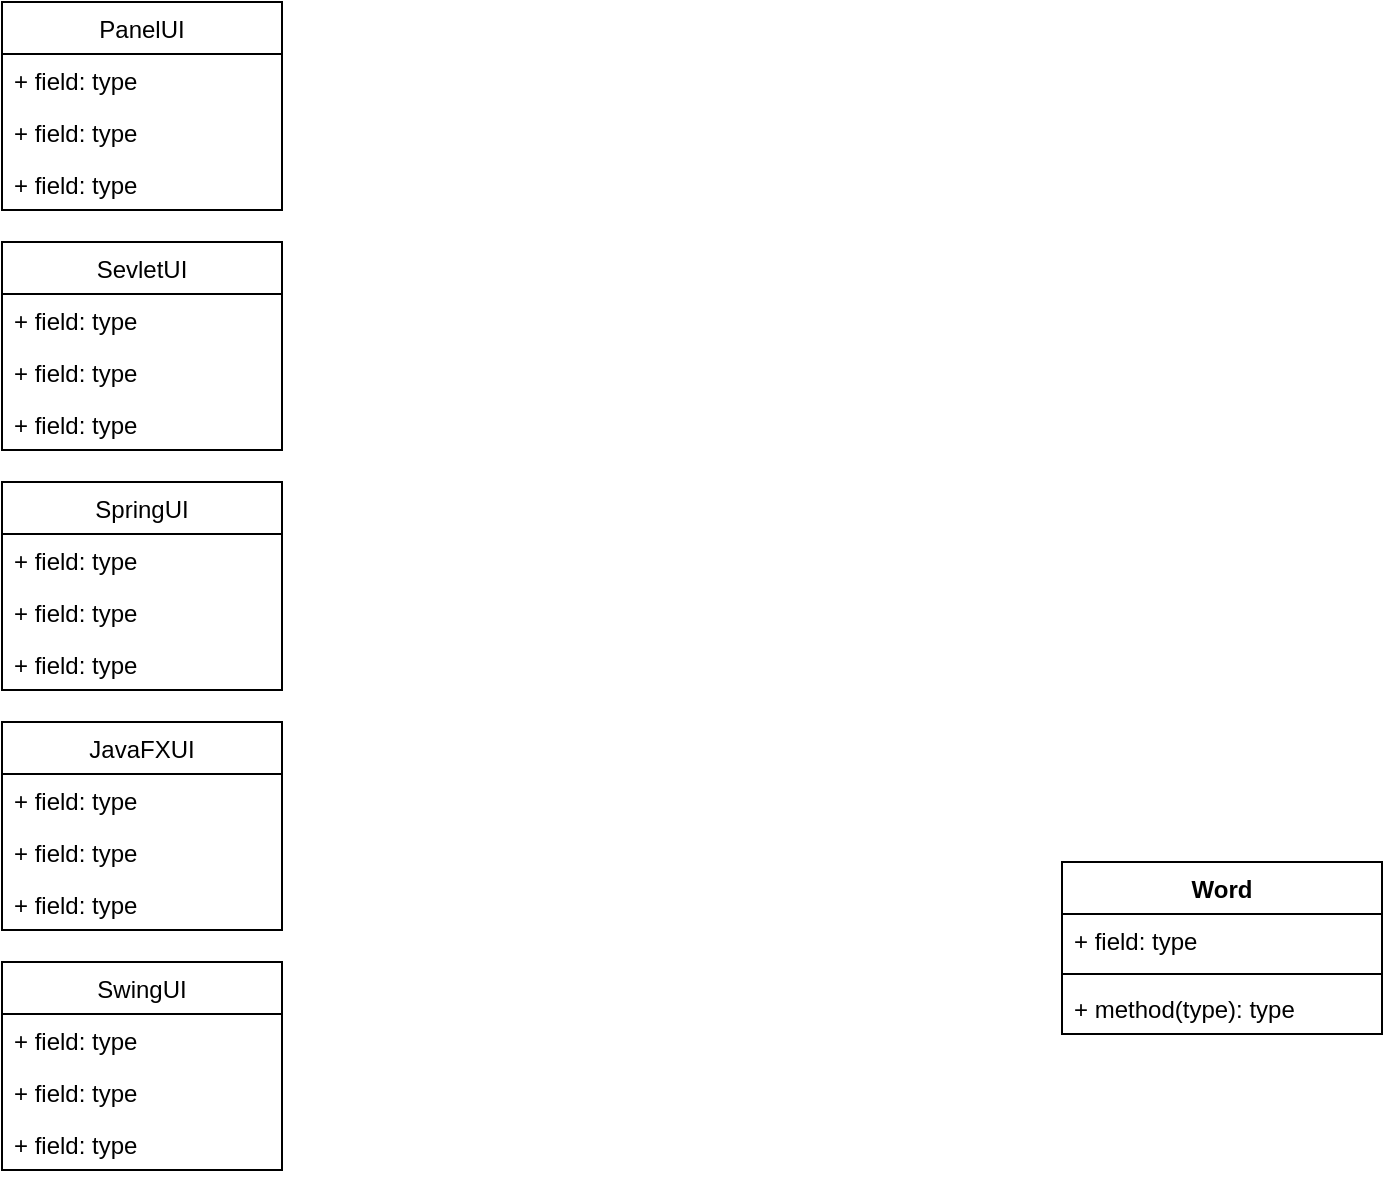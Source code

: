 <mxfile version="14.6.13" type="device"><diagram id="coFuqkyJDPSCiQVlaJK9" name="Страница 1"><mxGraphModel dx="782" dy="766" grid="1" gridSize="10" guides="1" tooltips="1" connect="1" arrows="1" fold="1" page="1" pageScale="1" pageWidth="827" pageHeight="1169" math="0" shadow="0"><root><mxCell id="0"/><mxCell id="1" parent="0"/><mxCell id="JpG3EFoM5HrYrDzLyeEc-1" value="Word" style="swimlane;fontStyle=1;align=center;verticalAlign=top;childLayout=stackLayout;horizontal=1;startSize=26;horizontalStack=0;resizeParent=1;resizeParentMax=0;resizeLast=0;collapsible=1;marginBottom=0;" vertex="1" parent="1"><mxGeometry x="570" y="470" width="160" height="86" as="geometry"/></mxCell><mxCell id="JpG3EFoM5HrYrDzLyeEc-2" value="+ field: type" style="text;strokeColor=none;fillColor=none;align=left;verticalAlign=top;spacingLeft=4;spacingRight=4;overflow=hidden;rotatable=0;points=[[0,0.5],[1,0.5]];portConstraint=eastwest;" vertex="1" parent="JpG3EFoM5HrYrDzLyeEc-1"><mxGeometry y="26" width="160" height="26" as="geometry"/></mxCell><mxCell id="JpG3EFoM5HrYrDzLyeEc-3" value="" style="line;strokeWidth=1;fillColor=none;align=left;verticalAlign=middle;spacingTop=-1;spacingLeft=3;spacingRight=3;rotatable=0;labelPosition=right;points=[];portConstraint=eastwest;" vertex="1" parent="JpG3EFoM5HrYrDzLyeEc-1"><mxGeometry y="52" width="160" height="8" as="geometry"/></mxCell><mxCell id="JpG3EFoM5HrYrDzLyeEc-4" value="+ method(type): type" style="text;strokeColor=none;fillColor=none;align=left;verticalAlign=top;spacingLeft=4;spacingRight=4;overflow=hidden;rotatable=0;points=[[0,0.5],[1,0.5]];portConstraint=eastwest;" vertex="1" parent="JpG3EFoM5HrYrDzLyeEc-1"><mxGeometry y="60" width="160" height="26" as="geometry"/></mxCell><mxCell id="JpG3EFoM5HrYrDzLyeEc-5" value="PanelUI" style="swimlane;fontStyle=0;childLayout=stackLayout;horizontal=1;startSize=26;fillColor=none;horizontalStack=0;resizeParent=1;resizeParentMax=0;resizeLast=0;collapsible=1;marginBottom=0;" vertex="1" parent="1"><mxGeometry x="40" y="40" width="140" height="104" as="geometry"/></mxCell><mxCell id="JpG3EFoM5HrYrDzLyeEc-6" value="+ field: type" style="text;strokeColor=none;fillColor=none;align=left;verticalAlign=top;spacingLeft=4;spacingRight=4;overflow=hidden;rotatable=0;points=[[0,0.5],[1,0.5]];portConstraint=eastwest;" vertex="1" parent="JpG3EFoM5HrYrDzLyeEc-5"><mxGeometry y="26" width="140" height="26" as="geometry"/></mxCell><mxCell id="JpG3EFoM5HrYrDzLyeEc-7" value="+ field: type" style="text;strokeColor=none;fillColor=none;align=left;verticalAlign=top;spacingLeft=4;spacingRight=4;overflow=hidden;rotatable=0;points=[[0,0.5],[1,0.5]];portConstraint=eastwest;" vertex="1" parent="JpG3EFoM5HrYrDzLyeEc-5"><mxGeometry y="52" width="140" height="26" as="geometry"/></mxCell><mxCell id="JpG3EFoM5HrYrDzLyeEc-8" value="+ field: type" style="text;strokeColor=none;fillColor=none;align=left;verticalAlign=top;spacingLeft=4;spacingRight=4;overflow=hidden;rotatable=0;points=[[0,0.5],[1,0.5]];portConstraint=eastwest;" vertex="1" parent="JpG3EFoM5HrYrDzLyeEc-5"><mxGeometry y="78" width="140" height="26" as="geometry"/></mxCell><mxCell id="JpG3EFoM5HrYrDzLyeEc-9" value="SevletUI" style="swimlane;fontStyle=0;childLayout=stackLayout;horizontal=1;startSize=26;fillColor=none;horizontalStack=0;resizeParent=1;resizeParentMax=0;resizeLast=0;collapsible=1;marginBottom=0;" vertex="1" parent="1"><mxGeometry x="40" y="160" width="140" height="104" as="geometry"/></mxCell><mxCell id="JpG3EFoM5HrYrDzLyeEc-10" value="+ field: type" style="text;strokeColor=none;fillColor=none;align=left;verticalAlign=top;spacingLeft=4;spacingRight=4;overflow=hidden;rotatable=0;points=[[0,0.5],[1,0.5]];portConstraint=eastwest;" vertex="1" parent="JpG3EFoM5HrYrDzLyeEc-9"><mxGeometry y="26" width="140" height="26" as="geometry"/></mxCell><mxCell id="JpG3EFoM5HrYrDzLyeEc-11" value="+ field: type" style="text;strokeColor=none;fillColor=none;align=left;verticalAlign=top;spacingLeft=4;spacingRight=4;overflow=hidden;rotatable=0;points=[[0,0.5],[1,0.5]];portConstraint=eastwest;" vertex="1" parent="JpG3EFoM5HrYrDzLyeEc-9"><mxGeometry y="52" width="140" height="26" as="geometry"/></mxCell><mxCell id="JpG3EFoM5HrYrDzLyeEc-12" value="+ field: type" style="text;strokeColor=none;fillColor=none;align=left;verticalAlign=top;spacingLeft=4;spacingRight=4;overflow=hidden;rotatable=0;points=[[0,0.5],[1,0.5]];portConstraint=eastwest;" vertex="1" parent="JpG3EFoM5HrYrDzLyeEc-9"><mxGeometry y="78" width="140" height="26" as="geometry"/></mxCell><mxCell id="JpG3EFoM5HrYrDzLyeEc-13" value="SpringUI" style="swimlane;fontStyle=0;childLayout=stackLayout;horizontal=1;startSize=26;fillColor=none;horizontalStack=0;resizeParent=1;resizeParentMax=0;resizeLast=0;collapsible=1;marginBottom=0;" vertex="1" parent="1"><mxGeometry x="40" y="280" width="140" height="104" as="geometry"/></mxCell><mxCell id="JpG3EFoM5HrYrDzLyeEc-14" value="+ field: type" style="text;strokeColor=none;fillColor=none;align=left;verticalAlign=top;spacingLeft=4;spacingRight=4;overflow=hidden;rotatable=0;points=[[0,0.5],[1,0.5]];portConstraint=eastwest;" vertex="1" parent="JpG3EFoM5HrYrDzLyeEc-13"><mxGeometry y="26" width="140" height="26" as="geometry"/></mxCell><mxCell id="JpG3EFoM5HrYrDzLyeEc-15" value="+ field: type" style="text;strokeColor=none;fillColor=none;align=left;verticalAlign=top;spacingLeft=4;spacingRight=4;overflow=hidden;rotatable=0;points=[[0,0.5],[1,0.5]];portConstraint=eastwest;" vertex="1" parent="JpG3EFoM5HrYrDzLyeEc-13"><mxGeometry y="52" width="140" height="26" as="geometry"/></mxCell><mxCell id="JpG3EFoM5HrYrDzLyeEc-16" value="+ field: type" style="text;strokeColor=none;fillColor=none;align=left;verticalAlign=top;spacingLeft=4;spacingRight=4;overflow=hidden;rotatable=0;points=[[0,0.5],[1,0.5]];portConstraint=eastwest;" vertex="1" parent="JpG3EFoM5HrYrDzLyeEc-13"><mxGeometry y="78" width="140" height="26" as="geometry"/></mxCell><mxCell id="JpG3EFoM5HrYrDzLyeEc-17" value="JavaFXUI" style="swimlane;fontStyle=0;childLayout=stackLayout;horizontal=1;startSize=26;fillColor=none;horizontalStack=0;resizeParent=1;resizeParentMax=0;resizeLast=0;collapsible=1;marginBottom=0;" vertex="1" parent="1"><mxGeometry x="40" y="400" width="140" height="104" as="geometry"/></mxCell><mxCell id="JpG3EFoM5HrYrDzLyeEc-18" value="+ field: type" style="text;strokeColor=none;fillColor=none;align=left;verticalAlign=top;spacingLeft=4;spacingRight=4;overflow=hidden;rotatable=0;points=[[0,0.5],[1,0.5]];portConstraint=eastwest;" vertex="1" parent="JpG3EFoM5HrYrDzLyeEc-17"><mxGeometry y="26" width="140" height="26" as="geometry"/></mxCell><mxCell id="JpG3EFoM5HrYrDzLyeEc-19" value="+ field: type" style="text;strokeColor=none;fillColor=none;align=left;verticalAlign=top;spacingLeft=4;spacingRight=4;overflow=hidden;rotatable=0;points=[[0,0.5],[1,0.5]];portConstraint=eastwest;" vertex="1" parent="JpG3EFoM5HrYrDzLyeEc-17"><mxGeometry y="52" width="140" height="26" as="geometry"/></mxCell><mxCell id="JpG3EFoM5HrYrDzLyeEc-20" value="+ field: type" style="text;strokeColor=none;fillColor=none;align=left;verticalAlign=top;spacingLeft=4;spacingRight=4;overflow=hidden;rotatable=0;points=[[0,0.5],[1,0.5]];portConstraint=eastwest;" vertex="1" parent="JpG3EFoM5HrYrDzLyeEc-17"><mxGeometry y="78" width="140" height="26" as="geometry"/></mxCell><mxCell id="JpG3EFoM5HrYrDzLyeEc-21" value="SwingUI" style="swimlane;fontStyle=0;childLayout=stackLayout;horizontal=1;startSize=26;fillColor=none;horizontalStack=0;resizeParent=1;resizeParentMax=0;resizeLast=0;collapsible=1;marginBottom=0;" vertex="1" parent="1"><mxGeometry x="40" y="520" width="140" height="104" as="geometry"/></mxCell><mxCell id="JpG3EFoM5HrYrDzLyeEc-22" value="+ field: type" style="text;strokeColor=none;fillColor=none;align=left;verticalAlign=top;spacingLeft=4;spacingRight=4;overflow=hidden;rotatable=0;points=[[0,0.5],[1,0.5]];portConstraint=eastwest;" vertex="1" parent="JpG3EFoM5HrYrDzLyeEc-21"><mxGeometry y="26" width="140" height="26" as="geometry"/></mxCell><mxCell id="JpG3EFoM5HrYrDzLyeEc-23" value="+ field: type" style="text;strokeColor=none;fillColor=none;align=left;verticalAlign=top;spacingLeft=4;spacingRight=4;overflow=hidden;rotatable=0;points=[[0,0.5],[1,0.5]];portConstraint=eastwest;" vertex="1" parent="JpG3EFoM5HrYrDzLyeEc-21"><mxGeometry y="52" width="140" height="26" as="geometry"/></mxCell><mxCell id="JpG3EFoM5HrYrDzLyeEc-24" value="+ field: type" style="text;strokeColor=none;fillColor=none;align=left;verticalAlign=top;spacingLeft=4;spacingRight=4;overflow=hidden;rotatable=0;points=[[0,0.5],[1,0.5]];portConstraint=eastwest;" vertex="1" parent="JpG3EFoM5HrYrDzLyeEc-21"><mxGeometry y="78" width="140" height="26" as="geometry"/></mxCell></root></mxGraphModel></diagram></mxfile>